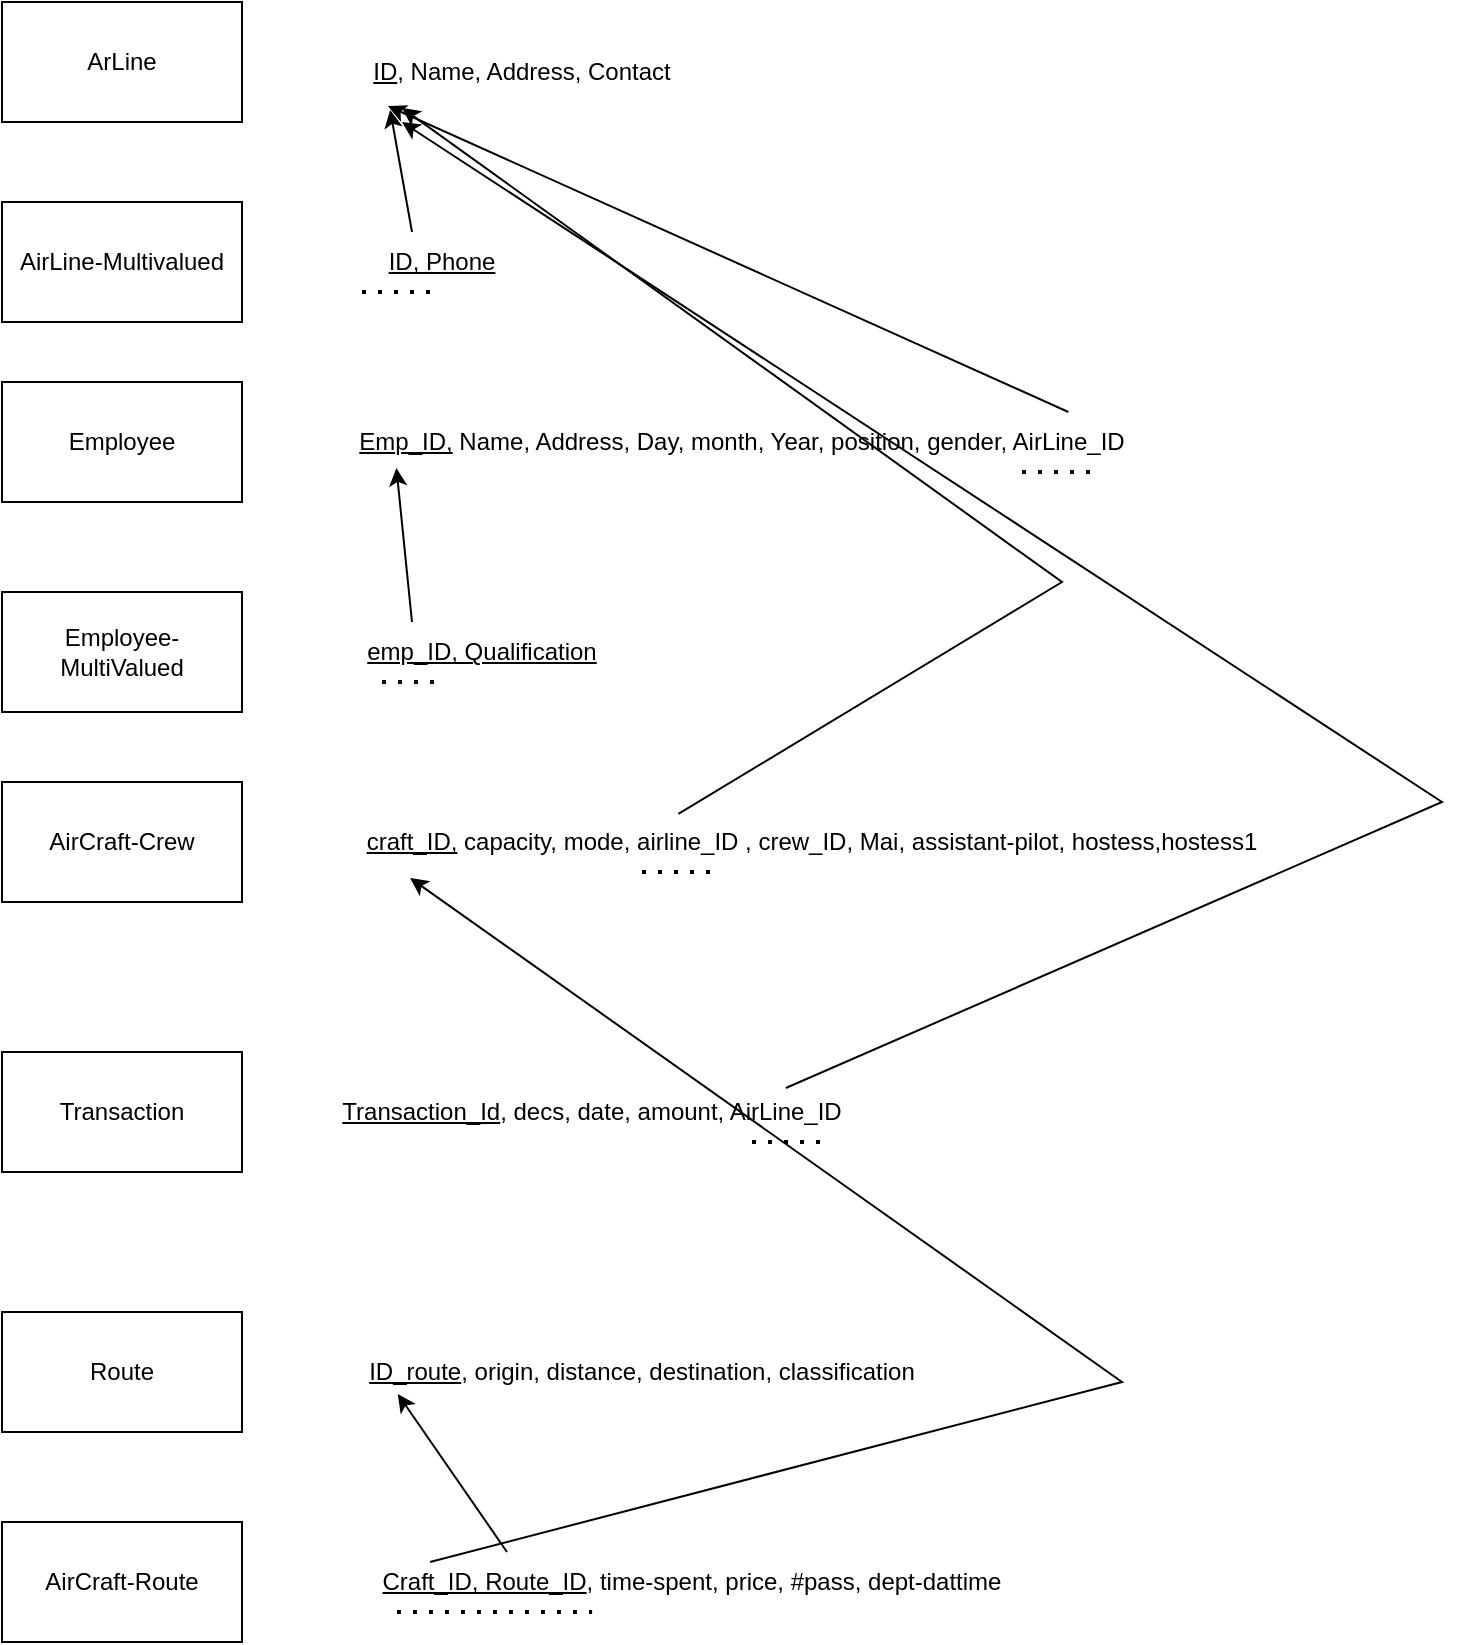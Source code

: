 <?xml version="1.0" encoding="UTF-8"?>
<mxfile version="28.0.4">
  <diagram name="Page-1" id="G9zbvElaMVJumDykRlLI">
    <mxGraphModel dx="1426" dy="903" grid="1" gridSize="10" guides="1" tooltips="1" connect="1" arrows="1" fold="1" page="1" pageScale="1" pageWidth="850" pageHeight="1100" math="0" shadow="0">
      <root>
        <mxCell id="0" />
        <mxCell id="1" parent="0" />
        <mxCell id="HzNuVW6m7QI5n4Rx_r8U-1" value="Route" style="rounded=0;whiteSpace=wrap;html=1;" parent="1" vertex="1">
          <mxGeometry x="10" y="695" width="120" height="60" as="geometry" />
        </mxCell>
        <mxCell id="HzNuVW6m7QI5n4Rx_r8U-2" value="Transaction" style="rounded=0;whiteSpace=wrap;html=1;" parent="1" vertex="1">
          <mxGeometry x="10" y="565" width="120" height="60" as="geometry" />
        </mxCell>
        <mxCell id="HzNuVW6m7QI5n4Rx_r8U-3" value="AirCraft-Crew" style="rounded=0;whiteSpace=wrap;html=1;" parent="1" vertex="1">
          <mxGeometry x="10" y="430" width="120" height="60" as="geometry" />
        </mxCell>
        <mxCell id="HzNuVW6m7QI5n4Rx_r8U-4" value="Employee" style="rounded=0;whiteSpace=wrap;html=1;" parent="1" vertex="1">
          <mxGeometry x="10" y="230" width="120" height="60" as="geometry" />
        </mxCell>
        <mxCell id="HzNuVW6m7QI5n4Rx_r8U-5" value="ArLine" style="rounded=0;whiteSpace=wrap;html=1;" parent="1" vertex="1">
          <mxGeometry x="10" y="40" width="120" height="60" as="geometry" />
        </mxCell>
        <mxCell id="y-4yaJ-ru7fZCb3O2Q1s-1" value="Employee-MultiValued" style="rounded=0;whiteSpace=wrap;html=1;" vertex="1" parent="1">
          <mxGeometry x="10" y="335" width="120" height="60" as="geometry" />
        </mxCell>
        <mxCell id="y-4yaJ-ru7fZCb3O2Q1s-2" value="AirCraft-Route" style="rounded=0;whiteSpace=wrap;html=1;" vertex="1" parent="1">
          <mxGeometry x="10" y="800" width="120" height="60" as="geometry" />
        </mxCell>
        <mxCell id="y-4yaJ-ru7fZCb3O2Q1s-35" value="&lt;u&gt;ID_route&lt;/u&gt;, origin, distance, destination, classification" style="text;html=1;align=center;verticalAlign=middle;whiteSpace=wrap;rounded=0;" vertex="1" parent="1">
          <mxGeometry x="180" y="710" width="300" height="30" as="geometry" />
        </mxCell>
        <mxCell id="y-4yaJ-ru7fZCb3O2Q1s-36" value="&lt;u&gt;Transaction_Id&lt;/u&gt;, decs, date, amount, AirLine_ID" style="text;html=1;align=center;verticalAlign=middle;whiteSpace=wrap;rounded=0;" vertex="1" parent="1">
          <mxGeometry x="170" y="580" width="270" height="30" as="geometry" />
        </mxCell>
        <mxCell id="y-4yaJ-ru7fZCb3O2Q1s-37" value="&lt;u&gt;ID, Phone&lt;/u&gt;" style="text;html=1;align=center;verticalAlign=middle;whiteSpace=wrap;rounded=0;" vertex="1" parent="1">
          <mxGeometry x="200" y="155" width="60" height="30" as="geometry" />
        </mxCell>
        <mxCell id="y-4yaJ-ru7fZCb3O2Q1s-38" value="&lt;u&gt;emp_ID, Qualification&lt;/u&gt;" style="text;html=1;align=center;verticalAlign=middle;whiteSpace=wrap;rounded=0;" vertex="1" parent="1">
          <mxGeometry x="180" y="350" width="140" height="30" as="geometry" />
        </mxCell>
        <mxCell id="y-4yaJ-ru7fZCb3O2Q1s-39" value="&lt;u&gt;craft_ID,&lt;/u&gt; capacity, mode, airline_ID , crew_ID, Mai, assistant-pilot, hostess,hostess1" style="text;html=1;align=center;verticalAlign=middle;whiteSpace=wrap;rounded=0;" vertex="1" parent="1">
          <mxGeometry x="160" y="445" width="510" height="30" as="geometry" />
        </mxCell>
        <mxCell id="y-4yaJ-ru7fZCb3O2Q1s-40" value="&lt;u&gt;Emp_ID,&lt;/u&gt; Name, Address, Day, month, Year, position, gender, AirLine_ID" style="text;html=1;align=center;verticalAlign=middle;whiteSpace=wrap;rounded=0;" vertex="1" parent="1">
          <mxGeometry x="180" y="245" width="400" height="30" as="geometry" />
        </mxCell>
        <mxCell id="y-4yaJ-ru7fZCb3O2Q1s-41" value="&lt;u&gt;ID&lt;/u&gt;, Name, Address, Contact" style="text;html=1;align=center;verticalAlign=middle;whiteSpace=wrap;rounded=0;" vertex="1" parent="1">
          <mxGeometry x="190" y="60" width="160" height="30" as="geometry" />
        </mxCell>
        <mxCell id="y-4yaJ-ru7fZCb3O2Q1s-43" value="AirLine-Multivalued" style="rounded=0;whiteSpace=wrap;html=1;" vertex="1" parent="1">
          <mxGeometry x="10" y="140" width="120" height="60" as="geometry" />
        </mxCell>
        <mxCell id="y-4yaJ-ru7fZCb3O2Q1s-45" value="&lt;u&gt;Craft_ID, Route_ID&lt;/u&gt;, time-spent, price, #pass, dept-dattime" style="text;html=1;align=center;verticalAlign=middle;whiteSpace=wrap;rounded=0;" vertex="1" parent="1">
          <mxGeometry x="170" y="815" width="370" height="30" as="geometry" />
        </mxCell>
        <mxCell id="y-4yaJ-ru7fZCb3O2Q1s-48" value="" style="endArrow=none;dashed=1;html=1;dashPattern=1 3;strokeWidth=2;rounded=0;" edge="1" parent="1">
          <mxGeometry width="50" height="50" relative="1" as="geometry">
            <mxPoint x="330" y="475" as="sourcePoint" />
            <mxPoint x="370" y="475" as="targetPoint" />
          </mxGeometry>
        </mxCell>
        <mxCell id="y-4yaJ-ru7fZCb3O2Q1s-49" value="" style="endArrow=none;dashed=1;html=1;dashPattern=1 3;strokeWidth=2;rounded=0;" edge="1" parent="1">
          <mxGeometry width="50" height="50" relative="1" as="geometry">
            <mxPoint x="200" y="380" as="sourcePoint" />
            <mxPoint x="230" y="380" as="targetPoint" />
          </mxGeometry>
        </mxCell>
        <mxCell id="y-4yaJ-ru7fZCb3O2Q1s-51" value="" style="endArrow=none;dashed=1;html=1;dashPattern=1 3;strokeWidth=2;rounded=0;entryX=0.365;entryY=1;entryDx=0;entryDy=0;entryPerimeter=0;" edge="1" parent="1" target="y-4yaJ-ru7fZCb3O2Q1s-45">
          <mxGeometry width="50" height="50" relative="1" as="geometry">
            <mxPoint x="207.47" y="845" as="sourcePoint" />
            <mxPoint x="292.54" y="843" as="targetPoint" />
            <Array as="points" />
          </mxGeometry>
        </mxCell>
        <mxCell id="y-4yaJ-ru7fZCb3O2Q1s-52" value="" style="endArrow=none;dashed=1;html=1;dashPattern=1 3;strokeWidth=2;rounded=0;" edge="1" parent="1">
          <mxGeometry width="50" height="50" relative="1" as="geometry">
            <mxPoint x="520" y="275" as="sourcePoint" />
            <mxPoint x="560" y="275" as="targetPoint" />
          </mxGeometry>
        </mxCell>
        <mxCell id="y-4yaJ-ru7fZCb3O2Q1s-53" value="" style="endArrow=none;dashed=1;html=1;dashPattern=1 3;strokeWidth=2;rounded=0;" edge="1" parent="1">
          <mxGeometry width="50" height="50" relative="1" as="geometry">
            <mxPoint x="190" y="185" as="sourcePoint" />
            <mxPoint x="230" y="185" as="targetPoint" />
          </mxGeometry>
        </mxCell>
        <mxCell id="y-4yaJ-ru7fZCb3O2Q1s-54" value="" style="endArrow=none;dashed=1;html=1;dashPattern=1 3;strokeWidth=2;rounded=0;" edge="1" parent="1">
          <mxGeometry width="50" height="50" relative="1" as="geometry">
            <mxPoint x="385" y="610" as="sourcePoint" />
            <mxPoint x="425" y="610" as="targetPoint" />
          </mxGeometry>
        </mxCell>
        <mxCell id="y-4yaJ-ru7fZCb3O2Q1s-55" value="" style="endArrow=classic;html=1;rounded=0;exitX=0.25;exitY=0;exitDx=0;exitDy=0;entryX=0.088;entryY=1.133;entryDx=0;entryDy=0;entryPerimeter=0;" edge="1" parent="1" source="y-4yaJ-ru7fZCb3O2Q1s-37" target="y-4yaJ-ru7fZCb3O2Q1s-41">
          <mxGeometry width="50" height="50" relative="1" as="geometry">
            <mxPoint x="400" y="460" as="sourcePoint" />
            <mxPoint x="450" y="410" as="targetPoint" />
          </mxGeometry>
        </mxCell>
        <mxCell id="y-4yaJ-ru7fZCb3O2Q1s-56" value="" style="endArrow=classic;html=1;rounded=0;exitX=0.908;exitY=0;exitDx=0;exitDy=0;exitPerimeter=0;entryX=0.081;entryY=1.067;entryDx=0;entryDy=0;entryPerimeter=0;" edge="1" parent="1" source="y-4yaJ-ru7fZCb3O2Q1s-40" target="y-4yaJ-ru7fZCb3O2Q1s-41">
          <mxGeometry width="50" height="50" relative="1" as="geometry">
            <mxPoint x="400" y="460" as="sourcePoint" />
            <mxPoint x="450" y="410" as="targetPoint" />
          </mxGeometry>
        </mxCell>
        <mxCell id="y-4yaJ-ru7fZCb3O2Q1s-59" value="" style="endArrow=classic;html=1;rounded=0;exitX=0.369;exitY=0.033;exitDx=0;exitDy=0;exitPerimeter=0;entryX=0.125;entryY=1.1;entryDx=0;entryDy=0;entryPerimeter=0;" edge="1" parent="1" source="y-4yaJ-ru7fZCb3O2Q1s-39" target="y-4yaJ-ru7fZCb3O2Q1s-41">
          <mxGeometry width="50" height="50" relative="1" as="geometry">
            <mxPoint x="400" y="460" as="sourcePoint" />
            <mxPoint x="450" y="410" as="targetPoint" />
            <Array as="points">
              <mxPoint x="540" y="330" />
            </Array>
          </mxGeometry>
        </mxCell>
        <mxCell id="y-4yaJ-ru7fZCb3O2Q1s-60" value="" style="endArrow=classic;html=1;rounded=0;exitX=0.859;exitY=0.1;exitDx=0;exitDy=0;exitPerimeter=0;" edge="1" parent="1" source="y-4yaJ-ru7fZCb3O2Q1s-36">
          <mxGeometry width="50" height="50" relative="1" as="geometry">
            <mxPoint x="400" y="460" as="sourcePoint" />
            <mxPoint x="210" y="100" as="targetPoint" />
            <Array as="points">
              <mxPoint x="730" y="440" />
            </Array>
          </mxGeometry>
        </mxCell>
        <mxCell id="y-4yaJ-ru7fZCb3O2Q1s-61" value="" style="endArrow=classic;html=1;rounded=0;exitX=0.146;exitY=0.167;exitDx=0;exitDy=0;exitPerimeter=0;entryX=0.106;entryY=1.1;entryDx=0;entryDy=0;entryPerimeter=0;" edge="1" parent="1" source="y-4yaJ-ru7fZCb3O2Q1s-45" target="y-4yaJ-ru7fZCb3O2Q1s-39">
          <mxGeometry width="50" height="50" relative="1" as="geometry">
            <mxPoint x="400" y="460" as="sourcePoint" />
            <mxPoint x="450" y="410" as="targetPoint" />
            <Array as="points">
              <mxPoint x="570" y="730" />
            </Array>
          </mxGeometry>
        </mxCell>
        <mxCell id="y-4yaJ-ru7fZCb3O2Q1s-62" value="" style="endArrow=classic;html=1;rounded=0;exitX=0.25;exitY=0;exitDx=0;exitDy=0;entryX=0.093;entryY=0.867;entryDx=0;entryDy=0;entryPerimeter=0;" edge="1" parent="1" source="y-4yaJ-ru7fZCb3O2Q1s-45" target="y-4yaJ-ru7fZCb3O2Q1s-35">
          <mxGeometry width="50" height="50" relative="1" as="geometry">
            <mxPoint x="400" y="460" as="sourcePoint" />
            <mxPoint x="450" y="410" as="targetPoint" />
          </mxGeometry>
        </mxCell>
        <mxCell id="y-4yaJ-ru7fZCb3O2Q1s-63" value="" style="endArrow=classic;html=1;rounded=0;exitX=0.25;exitY=0;exitDx=0;exitDy=0;entryX=0.068;entryY=0.933;entryDx=0;entryDy=0;entryPerimeter=0;" edge="1" parent="1" source="y-4yaJ-ru7fZCb3O2Q1s-38" target="y-4yaJ-ru7fZCb3O2Q1s-40">
          <mxGeometry width="50" height="50" relative="1" as="geometry">
            <mxPoint x="400" y="460" as="sourcePoint" />
            <mxPoint x="450" y="410" as="targetPoint" />
          </mxGeometry>
        </mxCell>
      </root>
    </mxGraphModel>
  </diagram>
</mxfile>
